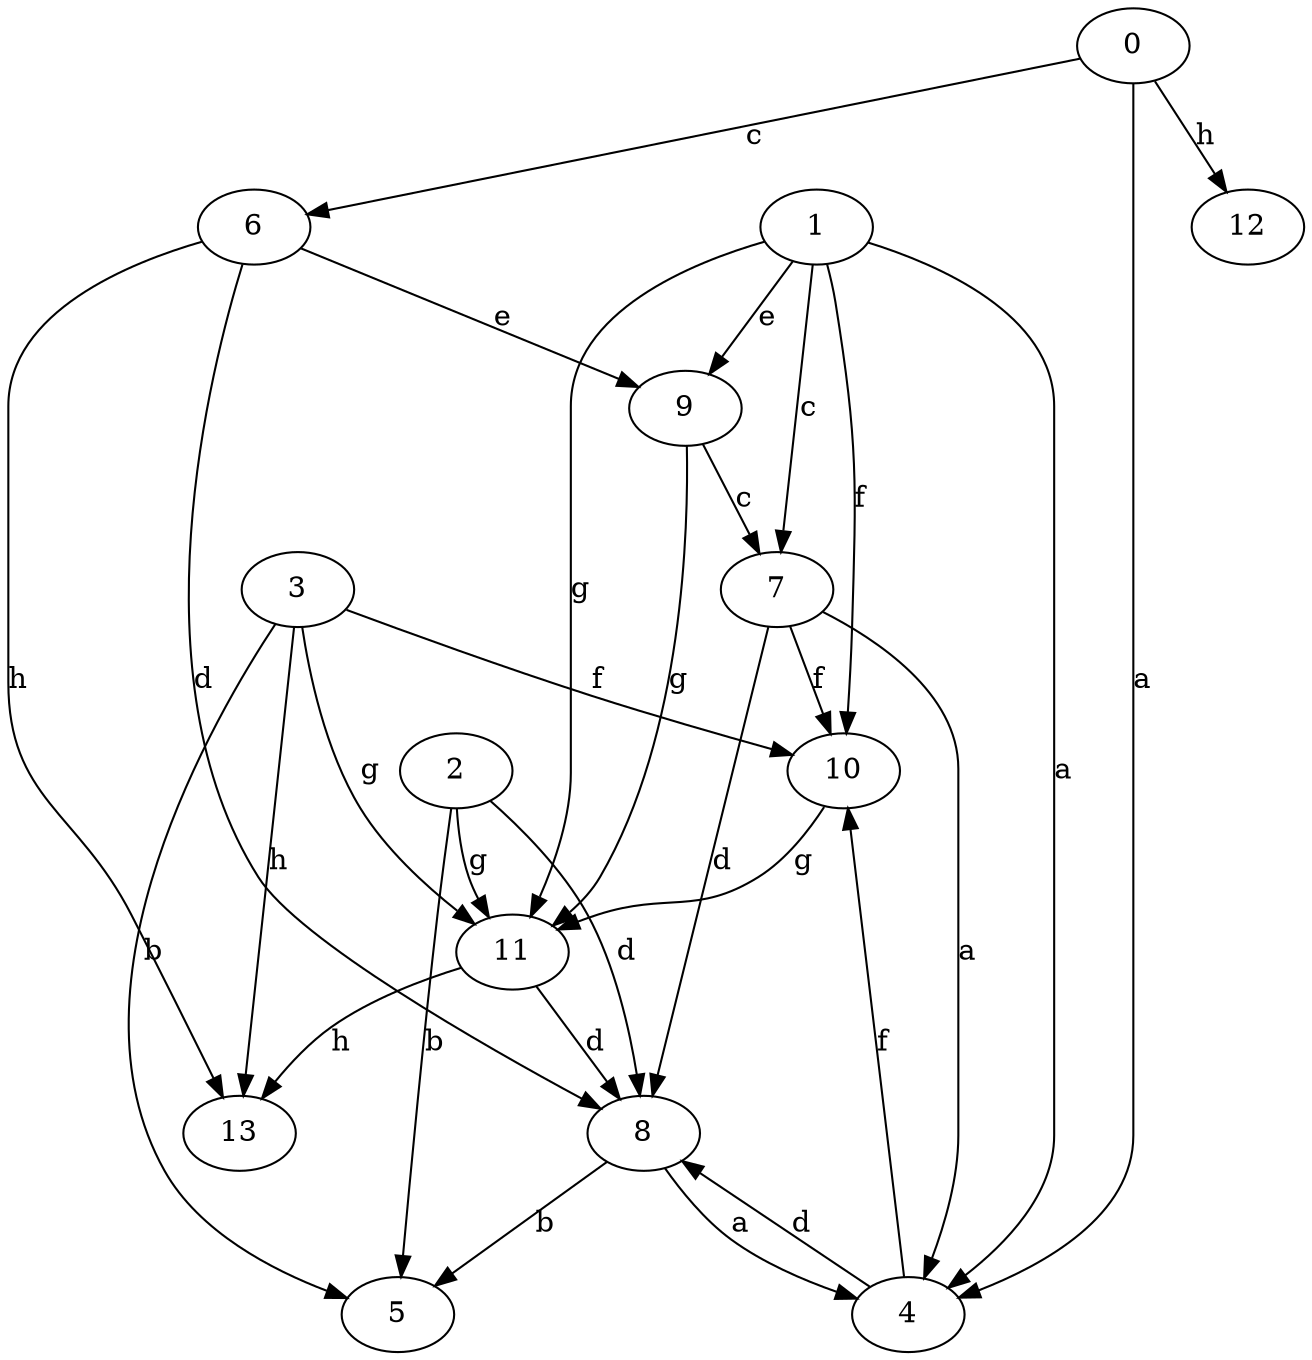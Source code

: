 strict digraph  {
3;
4;
5;
6;
7;
0;
8;
9;
10;
11;
1;
2;
12;
13;
3 -> 5  [label=b];
3 -> 10  [label=f];
3 -> 11  [label=g];
3 -> 13  [label=h];
4 -> 8  [label=d];
4 -> 10  [label=f];
6 -> 8  [label=d];
6 -> 9  [label=e];
6 -> 13  [label=h];
7 -> 4  [label=a];
7 -> 8  [label=d];
7 -> 10  [label=f];
0 -> 4  [label=a];
0 -> 6  [label=c];
0 -> 12  [label=h];
8 -> 4  [label=a];
8 -> 5  [label=b];
9 -> 7  [label=c];
9 -> 11  [label=g];
10 -> 11  [label=g];
11 -> 8  [label=d];
11 -> 13  [label=h];
1 -> 4  [label=a];
1 -> 7  [label=c];
1 -> 9  [label=e];
1 -> 10  [label=f];
1 -> 11  [label=g];
2 -> 5  [label=b];
2 -> 8  [label=d];
2 -> 11  [label=g];
}
